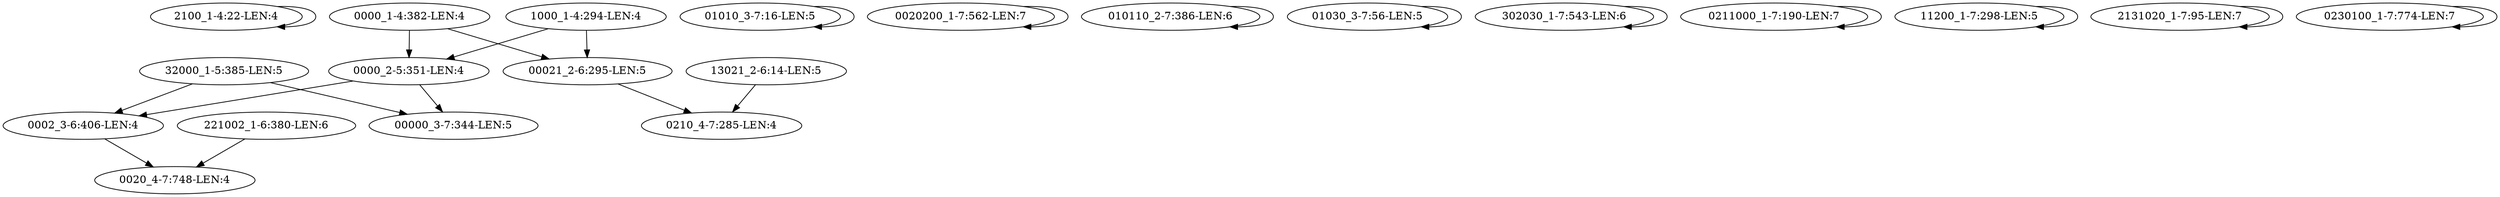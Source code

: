 digraph G {
    "2100_1-4:22-LEN:4" -> "2100_1-4:22-LEN:4";
    "32000_1-5:385-LEN:5" -> "0002_3-6:406-LEN:4";
    "32000_1-5:385-LEN:5" -> "00000_3-7:344-LEN:5";
    "0000_1-4:382-LEN:4" -> "00021_2-6:295-LEN:5";
    "0000_1-4:382-LEN:4" -> "0000_2-5:351-LEN:4";
    "01010_3-7:16-LEN:5" -> "01010_3-7:16-LEN:5";
    "0020200_1-7:562-LEN:7" -> "0020200_1-7:562-LEN:7";
    "010110_2-7:386-LEN:6" -> "010110_2-7:386-LEN:6";
    "00021_2-6:295-LEN:5" -> "0210_4-7:285-LEN:4";
    "01030_3-7:56-LEN:5" -> "01030_3-7:56-LEN:5";
    "13021_2-6:14-LEN:5" -> "0210_4-7:285-LEN:4";
    "1000_1-4:294-LEN:4" -> "00021_2-6:295-LEN:5";
    "1000_1-4:294-LEN:4" -> "0000_2-5:351-LEN:4";
    "302030_1-7:543-LEN:6" -> "302030_1-7:543-LEN:6";
    "0211000_1-7:190-LEN:7" -> "0211000_1-7:190-LEN:7";
    "0002_3-6:406-LEN:4" -> "0020_4-7:748-LEN:4";
    "0000_2-5:351-LEN:4" -> "0002_3-6:406-LEN:4";
    "0000_2-5:351-LEN:4" -> "00000_3-7:344-LEN:5";
    "11200_1-7:298-LEN:5" -> "11200_1-7:298-LEN:5";
    "221002_1-6:380-LEN:6" -> "0020_4-7:748-LEN:4";
    "2131020_1-7:95-LEN:7" -> "2131020_1-7:95-LEN:7";
    "0230100_1-7:774-LEN:7" -> "0230100_1-7:774-LEN:7";
}
